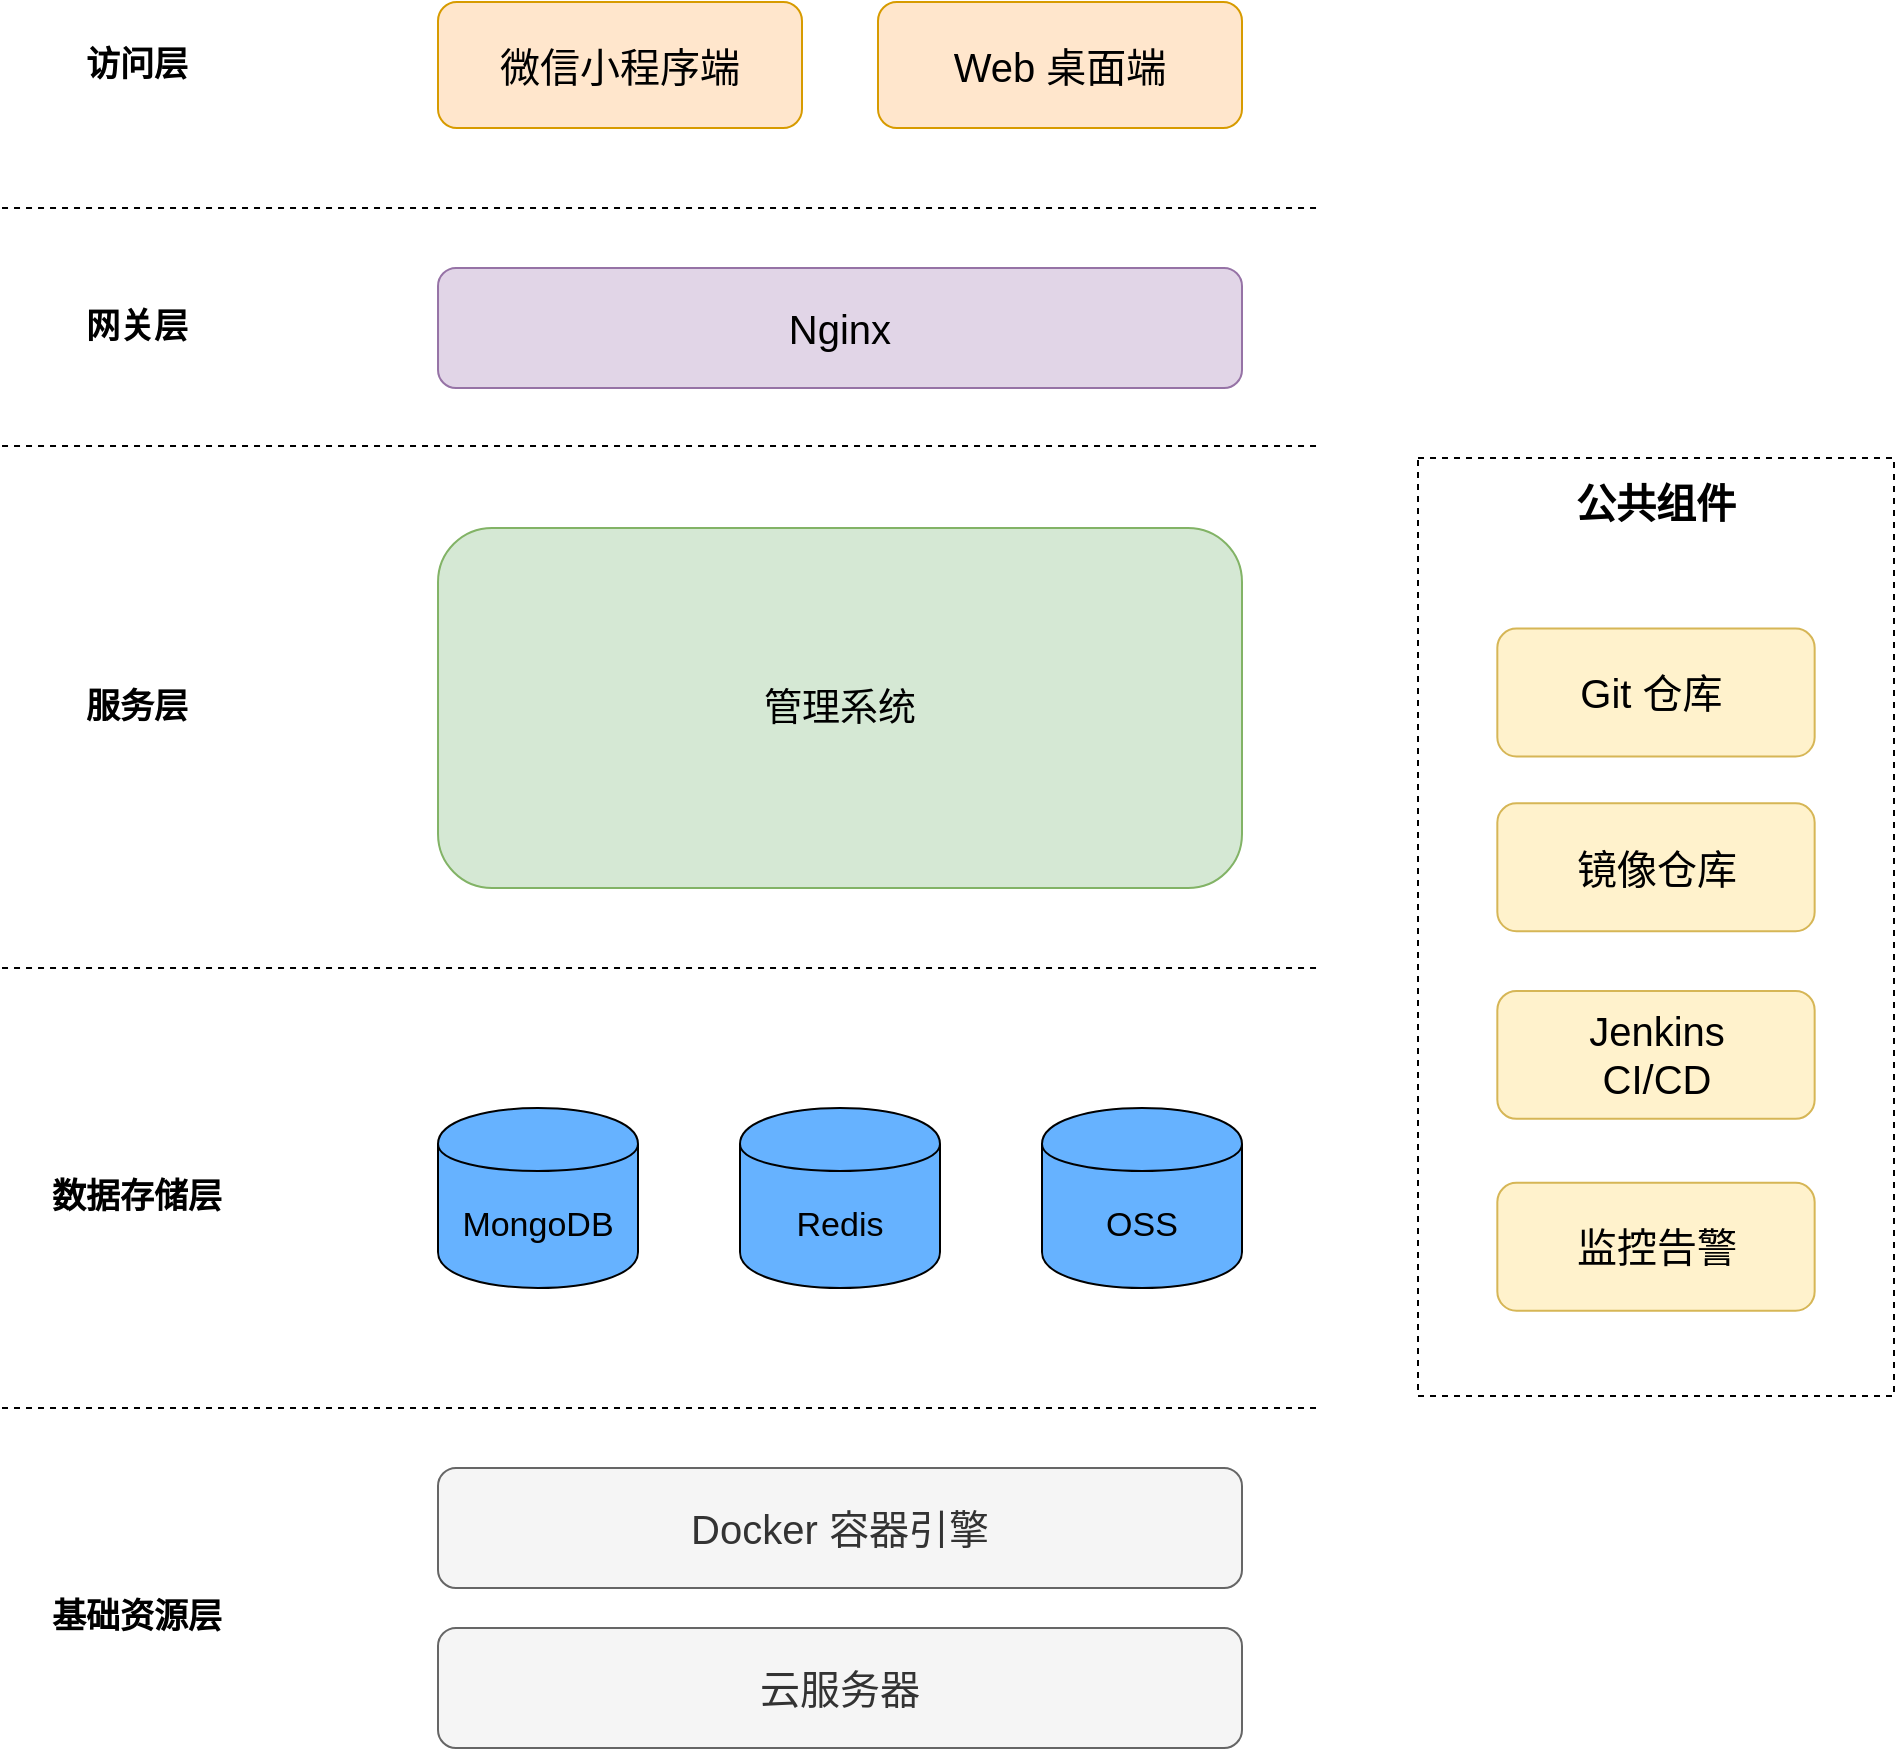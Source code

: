 <mxfile version="13.10.0" type="embed">
    <diagram id="M3PB_eFAeUgF0cotv8C4" name="系统架构图">
        <mxGraphModel dx="23253" dy="981" grid="0" gridSize="10" guides="1" tooltips="1" connect="1" arrows="1" fold="1" page="1" pageScale="1" pageWidth="1654" pageHeight="1169" math="0" shadow="0">
            <root>
                <mxCell id="F8k-hwd1LeyVgPTJ7h4S-0"/>
                <mxCell id="F8k-hwd1LeyVgPTJ7h4S-1" parent="F8k-hwd1LeyVgPTJ7h4S-0"/>
                <mxCell id="P_FGHdYgrc0bCHyAvN4C-0" value="" style="endArrow=none;dashed=1;html=1;" parent="F8k-hwd1LeyVgPTJ7h4S-1" edge="1">
                    <mxGeometry width="50" height="50" relative="1" as="geometry">
                        <mxPoint x="-21139.99" y="670.0" as="sourcePoint"/>
                        <mxPoint x="-20480" y="670.0" as="targetPoint"/>
                    </mxGeometry>
                </mxCell>
                <mxCell id="P_FGHdYgrc0bCHyAvN4C-1" value="" style="endArrow=none;dashed=1;html=1;" parent="F8k-hwd1LeyVgPTJ7h4S-1" edge="1">
                    <mxGeometry width="50" height="50" relative="1" as="geometry">
                        <mxPoint x="-21139.99" y="409" as="sourcePoint"/>
                        <mxPoint x="-20480" y="409" as="targetPoint"/>
                    </mxGeometry>
                </mxCell>
                <mxCell id="P_FGHdYgrc0bCHyAvN4C-2" value="Redis" style="shape=cylinder;whiteSpace=wrap;html=1;boundedLbl=1;backgroundOutline=1;fillColor=#66B2FF;fontSize=17;fontColor=#000000;" parent="F8k-hwd1LeyVgPTJ7h4S-1" vertex="1">
                    <mxGeometry x="-20771" y="740" width="100" height="90" as="geometry"/>
                </mxCell>
                <mxCell id="P_FGHdYgrc0bCHyAvN4C-3" value="MongoDB" style="shape=cylinder;whiteSpace=wrap;html=1;boundedLbl=1;backgroundOutline=1;fillColor=#66B2FF;fontSize=17;fontColor=#000000;" parent="F8k-hwd1LeyVgPTJ7h4S-1" vertex="1">
                    <mxGeometry x="-20922" y="740" width="100" height="90" as="geometry"/>
                </mxCell>
                <mxCell id="P_FGHdYgrc0bCHyAvN4C-4" value="数据存储层" style="text;html=1;align=center;verticalAlign=middle;resizable=0;points=[];autosize=1;fontSize=17;fontStyle=1" parent="F8k-hwd1LeyVgPTJ7h4S-1" vertex="1">
                    <mxGeometry x="-21120.49" y="773" width="95" height="24" as="geometry"/>
                </mxCell>
                <mxCell id="P_FGHdYgrc0bCHyAvN4C-5" value="" style="endArrow=none;dashed=1;html=1;" parent="F8k-hwd1LeyVgPTJ7h4S-1" edge="1">
                    <mxGeometry width="50" height="50" relative="1" as="geometry">
                        <mxPoint x="-21139.99" y="290" as="sourcePoint"/>
                        <mxPoint x="-20480" y="290" as="targetPoint"/>
                    </mxGeometry>
                </mxCell>
                <mxCell id="P_FGHdYgrc0bCHyAvN4C-6" value="网关层" style="text;html=1;align=center;verticalAlign=middle;resizable=0;points=[];autosize=1;fontSize=17;fontStyle=1" parent="F8k-hwd1LeyVgPTJ7h4S-1" vertex="1">
                    <mxGeometry x="-21103.49" y="338" width="61" height="24" as="geometry"/>
                </mxCell>
                <mxCell id="P_FGHdYgrc0bCHyAvN4C-7" value="Nginx" style="rounded=1;whiteSpace=wrap;html=1;fillColor=#e1d5e7;strokeColor=#9673a6;fontSize=20;fontColor=#000000;" parent="F8k-hwd1LeyVgPTJ7h4S-1" vertex="1">
                    <mxGeometry x="-20921.99" y="320" width="401.99" height="60" as="geometry"/>
                </mxCell>
                <mxCell id="P_FGHdYgrc0bCHyAvN4C-8" value="服务层" style="text;html=1;align=center;verticalAlign=middle;resizable=0;points=[];autosize=1;fontSize=17;fontStyle=1" parent="F8k-hwd1LeyVgPTJ7h4S-1" vertex="1">
                    <mxGeometry x="-21103.49" y="528" width="61" height="24" as="geometry"/>
                </mxCell>
                <mxCell id="P_FGHdYgrc0bCHyAvN4C-9" value="管理系统" style="rounded=1;whiteSpace=wrap;html=1;fillColor=#d5e8d4;strokeColor=#82b366;fontSize=19;fontColor=#000000;" parent="F8k-hwd1LeyVgPTJ7h4S-1" vertex="1">
                    <mxGeometry x="-20921.99" y="450" width="401.99" height="180" as="geometry"/>
                </mxCell>
                <mxCell id="P_FGHdYgrc0bCHyAvN4C-10" value="" style="endArrow=none;dashed=1;html=1;" parent="F8k-hwd1LeyVgPTJ7h4S-1" edge="1">
                    <mxGeometry width="50" height="50" relative="1" as="geometry">
                        <mxPoint x="-21140" y="890.0" as="sourcePoint"/>
                        <mxPoint x="-20480" y="890.0" as="targetPoint"/>
                    </mxGeometry>
                </mxCell>
                <mxCell id="P_FGHdYgrc0bCHyAvN4C-11" value="基础资源层" style="text;html=1;align=center;verticalAlign=middle;resizable=0;points=[];autosize=1;fontSize=17;fontStyle=1" parent="F8k-hwd1LeyVgPTJ7h4S-1" vertex="1">
                    <mxGeometry x="-21120.49" y="983" width="95" height="24" as="geometry"/>
                </mxCell>
                <mxCell id="P_FGHdYgrc0bCHyAvN4C-12" value="云服务器" style="rounded=1;whiteSpace=wrap;html=1;fillColor=#f5f5f5;strokeColor=#666666;fontColor=#333333;fontSize=20;" parent="F8k-hwd1LeyVgPTJ7h4S-1" vertex="1">
                    <mxGeometry x="-20922" y="1000" width="402" height="60" as="geometry"/>
                </mxCell>
                <mxCell id="P_FGHdYgrc0bCHyAvN4C-13" value="Docker 容器引擎" style="rounded=1;whiteSpace=wrap;html=1;fillColor=#f5f5f5;strokeColor=#666666;fontColor=#333333;fontSize=20;" parent="F8k-hwd1LeyVgPTJ7h4S-1" vertex="1">
                    <mxGeometry x="-20922" y="920" width="402" height="60" as="geometry"/>
                </mxCell>
                <mxCell id="P_FGHdYgrc0bCHyAvN4C-14" value="OSS" style="shape=cylinder;whiteSpace=wrap;html=1;boundedLbl=1;backgroundOutline=1;fillColor=#66B2FF;fontSize=17;fontColor=#000000;" parent="F8k-hwd1LeyVgPTJ7h4S-1" vertex="1">
                    <mxGeometry x="-20620" y="740" width="100" height="90" as="geometry"/>
                </mxCell>
                <mxCell id="P_FGHdYgrc0bCHyAvN4C-15" value="" style="group;fontSize=20;fontColor=#000000;" parent="F8k-hwd1LeyVgPTJ7h4S-1" vertex="1" connectable="0">
                    <mxGeometry x="-20432" y="415" width="238" height="469" as="geometry"/>
                </mxCell>
                <mxCell id="P_FGHdYgrc0bCHyAvN4C-16" value="" style="rounded=0;whiteSpace=wrap;html=1;dashed=1;fontSize=20;" parent="P_FGHdYgrc0bCHyAvN4C-15" vertex="1">
                    <mxGeometry width="238" height="469" as="geometry"/>
                </mxCell>
                <mxCell id="P_FGHdYgrc0bCHyAvN4C-17" value="Git 仓库&amp;nbsp;" style="rounded=1;whiteSpace=wrap;html=1;fillColor=#fff2cc;strokeColor=#d6b656;fontSize=20;fontColor=#000000;" parent="P_FGHdYgrc0bCHyAvN4C-15" vertex="1">
                    <mxGeometry x="39.667" y="85.273" width="158.667" height="63.955" as="geometry"/>
                </mxCell>
                <mxCell id="P_FGHdYgrc0bCHyAvN4C-18" value="镜像仓库" style="rounded=1;whiteSpace=wrap;html=1;fillColor=#fff2cc;strokeColor=#d6b656;fontSize=20;fontColor=#000000;" parent="P_FGHdYgrc0bCHyAvN4C-15" vertex="1">
                    <mxGeometry x="39.667" y="172.677" width="158.667" height="63.955" as="geometry"/>
                </mxCell>
                <mxCell id="P_FGHdYgrc0bCHyAvN4C-19" value="Jenkins&lt;br style=&quot;font-size: 20px;&quot;&gt;CI/CD" style="rounded=1;whiteSpace=wrap;html=1;fillColor=#fff2cc;strokeColor=#d6b656;fontSize=20;fontColor=#000000;" parent="P_FGHdYgrc0bCHyAvN4C-15" vertex="1">
                    <mxGeometry x="39.667" y="266.477" width="158.667" height="63.955" as="geometry"/>
                </mxCell>
                <mxCell id="P_FGHdYgrc0bCHyAvN4C-20" value="监控告警" style="rounded=1;whiteSpace=wrap;html=1;fillColor=#fff2cc;strokeColor=#d6b656;fontSize=20;fontColor=#000000;" parent="P_FGHdYgrc0bCHyAvN4C-15" vertex="1">
                    <mxGeometry x="39.667" y="362.409" width="158.667" height="63.955" as="geometry"/>
                </mxCell>
                <mxCell id="P_FGHdYgrc0bCHyAvN4C-21" value="公共组件" style="text;html=1;strokeColor=none;fillColor=none;align=center;verticalAlign=middle;whiteSpace=wrap;rounded=0;dashed=1;fontSize=20;fontStyle=1" parent="P_FGHdYgrc0bCHyAvN4C-15" vertex="1">
                    <mxGeometry x="52.889" y="11.725" width="132.222" height="21.318" as="geometry"/>
                </mxCell>
                <mxCell id="QI0gJGDsC3x-LqzMm6-_-6" value="访问层" style="text;html=1;align=center;verticalAlign=middle;resizable=0;points=[];autosize=1;fontSize=17;fontStyle=1" parent="F8k-hwd1LeyVgPTJ7h4S-1" vertex="1">
                    <mxGeometry x="-21107.99" y="203.5" width="70" height="30" as="geometry"/>
                </mxCell>
                <mxCell id="QI0gJGDsC3x-LqzMm6-_-7" value="微信小程序端" style="rounded=1;whiteSpace=wrap;html=1;fillColor=#ffe6cc;strokeColor=#d79b00;fontSize=20;fontColor=#000000;" parent="F8k-hwd1LeyVgPTJ7h4S-1" vertex="1">
                    <mxGeometry x="-20922" y="187" width="182" height="63" as="geometry"/>
                </mxCell>
                <mxCell id="QI0gJGDsC3x-LqzMm6-_-8" value="Web 桌面端" style="rounded=1;whiteSpace=wrap;html=1;fillColor=#ffe6cc;strokeColor=#d79b00;fontSize=20;fontColor=#000000;" parent="F8k-hwd1LeyVgPTJ7h4S-1" vertex="1">
                    <mxGeometry x="-20702" y="187" width="182" height="63" as="geometry"/>
                </mxCell>
            </root>
        </mxGraphModel>
    </diagram>
</mxfile>

